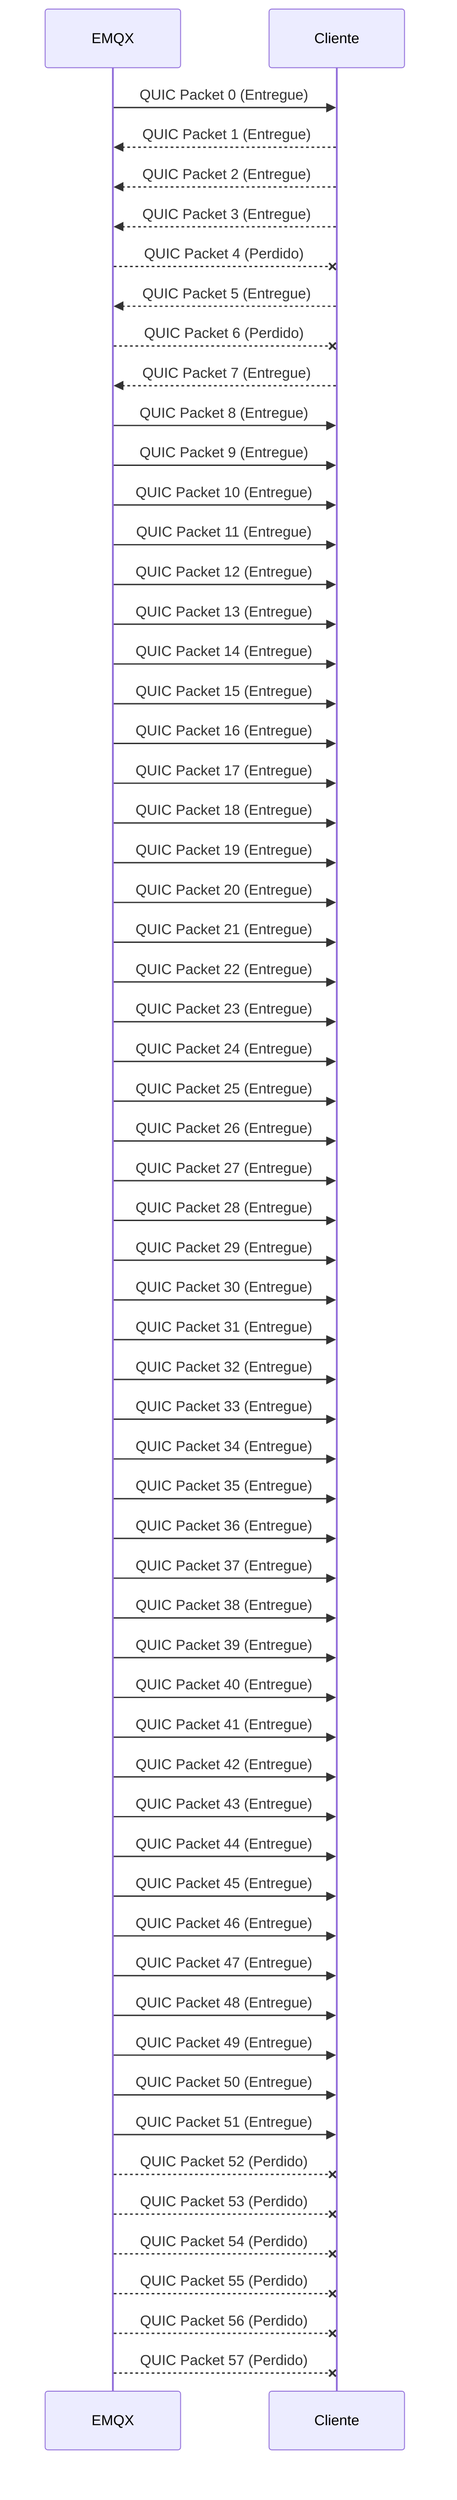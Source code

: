 sequenceDiagram
    EMQX->>Cliente: QUIC Packet 0 (Entregue)
    Cliente-->>EMQX: QUIC Packet 1 (Entregue)
    Cliente-->>EMQX: QUIC Packet 2 (Entregue)
    Cliente-->>EMQX: QUIC Packet 3 (Entregue)
    EMQX--xCliente: QUIC Packet 4 (Perdido)
    Cliente-->>EMQX: QUIC Packet 5 (Entregue)
    EMQX--xCliente: QUIC Packet 6 (Perdido)
    Cliente-->>EMQX: QUIC Packet 7 (Entregue)
    EMQX->>Cliente: QUIC Packet 8 (Entregue)
    EMQX->>Cliente: QUIC Packet 9 (Entregue)
    EMQX->>Cliente: QUIC Packet 10 (Entregue)
    EMQX->>Cliente: QUIC Packet 11 (Entregue)
    EMQX->>Cliente: QUIC Packet 12 (Entregue)
    EMQX->>Cliente: QUIC Packet 13 (Entregue)
    EMQX->>Cliente: QUIC Packet 14 (Entregue)
    EMQX->>Cliente: QUIC Packet 15 (Entregue)
    EMQX->>Cliente: QUIC Packet 16 (Entregue)
    EMQX->>Cliente: QUIC Packet 17 (Entregue)
    EMQX->>Cliente: QUIC Packet 18 (Entregue)
    EMQX->>Cliente: QUIC Packet 19 (Entregue)
    EMQX->>Cliente: QUIC Packet 20 (Entregue)
    EMQX->>Cliente: QUIC Packet 21 (Entregue)
    EMQX->>Cliente: QUIC Packet 22 (Entregue)
    EMQX->>Cliente: QUIC Packet 23 (Entregue)
    EMQX->>Cliente: QUIC Packet 24 (Entregue)
    EMQX->>Cliente: QUIC Packet 25 (Entregue)
    EMQX->>Cliente: QUIC Packet 26 (Entregue)
    EMQX->>Cliente: QUIC Packet 27 (Entregue)
    EMQX->>Cliente: QUIC Packet 28 (Entregue)
    EMQX->>Cliente: QUIC Packet 29 (Entregue)
    EMQX->>Cliente: QUIC Packet 30 (Entregue)
    EMQX->>Cliente: QUIC Packet 31 (Entregue)
    EMQX->>Cliente: QUIC Packet 32 (Entregue)
    EMQX->>Cliente: QUIC Packet 33 (Entregue)
    EMQX->>Cliente: QUIC Packet 34 (Entregue)
    EMQX->>Cliente: QUIC Packet 35 (Entregue)
    EMQX->>Cliente: QUIC Packet 36 (Entregue)
    EMQX->>Cliente: QUIC Packet 37 (Entregue)
    EMQX->>Cliente: QUIC Packet 38 (Entregue)
    EMQX->>Cliente: QUIC Packet 39 (Entregue)
    EMQX->>Cliente: QUIC Packet 40 (Entregue)
    EMQX->>Cliente: QUIC Packet 41 (Entregue)
    EMQX->>Cliente: QUIC Packet 42 (Entregue)
    EMQX->>Cliente: QUIC Packet 43 (Entregue)
    EMQX->>Cliente: QUIC Packet 44 (Entregue)
    EMQX->>Cliente: QUIC Packet 45 (Entregue)
    EMQX->>Cliente: QUIC Packet 46 (Entregue)
    EMQX->>Cliente: QUIC Packet 47 (Entregue)
    EMQX->>Cliente: QUIC Packet 48 (Entregue)
    EMQX->>Cliente: QUIC Packet 49 (Entregue)
    EMQX->>Cliente: QUIC Packet 50 (Entregue)
    EMQX->>Cliente: QUIC Packet 51 (Entregue)
    EMQX--xCliente: QUIC Packet 52 (Perdido)
    EMQX--xCliente: QUIC Packet 53 (Perdido)
    EMQX--xCliente: QUIC Packet 54 (Perdido)
    EMQX--xCliente: QUIC Packet 55 (Perdido)
    EMQX--xCliente: QUIC Packet 56 (Perdido)
    EMQX--xCliente: QUIC Packet 57 (Perdido)